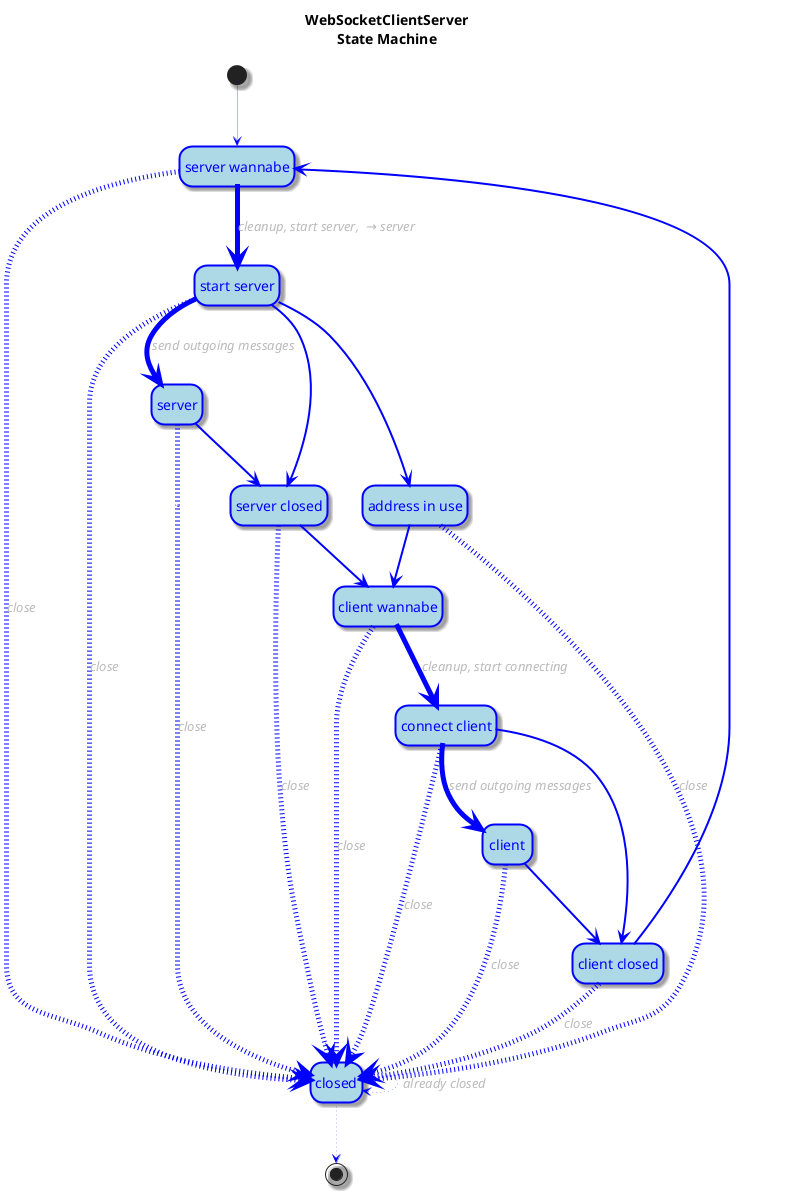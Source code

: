 @startuml
hide empty description

skinparam shadowing            true
skinparam ArrowFontColor       #bbb
skinparam ArrowFontStyle       italic
skinparam ArrowColor           blue
skinparam ArrowThickness       0.3
skinparam StateFontColor       blue
skinparam StateBackgroundColor lightblue
skinparam StateBorderColor     blue
skinparam StateBorderThickness 2

title "WebSocketClientServer\nState Machine"

state "server wannabe" as server_wannabe
state "start server"   as start_server
state "server"         as server
state "address in use" as address_in_use
state "server closed"  as server_closed
state "client wannabe" as client_wannabe
state "connect client" as connect_client
state "client"         as client
state "client closed"  as client_closed
state "closed"         as closed

[*]            -->                     server_wannabe
server_wannabe -[thickness=5]->        start_server   : cleanup, start server,  → server
server_wannabe -[dotted,thickness=5]-> closed         : close
start_server   -[thickness=2]->        address_in_use
start_server   -[thickness=2]->        server_closed
start_server   -[thickness=5]->        server         : send outgoing messages
start_server   -[dotted,thickness=5]-> closed         : close
server         -[thickness=2]->        server_closed
server         -[dotted,thickness=5]-> closed         : close
address_in_use -[thickness=2]->        client_wannabe
address_in_use -[dotted,thickness=5]-> closed         : close
server_closed  -[thickness=2]->        client_wannabe
server_closed  -[dotted,thickness=5]-> closed         : close
client_wannabe -[thickness=5]->        connect_client : cleanup, start connecting
client_wannabe -[dotted,thickness=5]-> closed         : close
connect_client -[thickness=5]->        client         : send outgoing messages
connect_client -[thickness=2]->        client_closed
connect_client -[dotted,thickness=5]-> closed         : close
client         -[thickness=2]->        client_closed
client         -[dotted,thickness=5]-> closed         : close
client_closed  -[thickness=2]->        server_wannabe
client_closed  -[dotted,thickness=5]-> closed         : close
closed         -[dotted]->             closed         : already closed
closed         -[dotted]->             [*]
@enduml